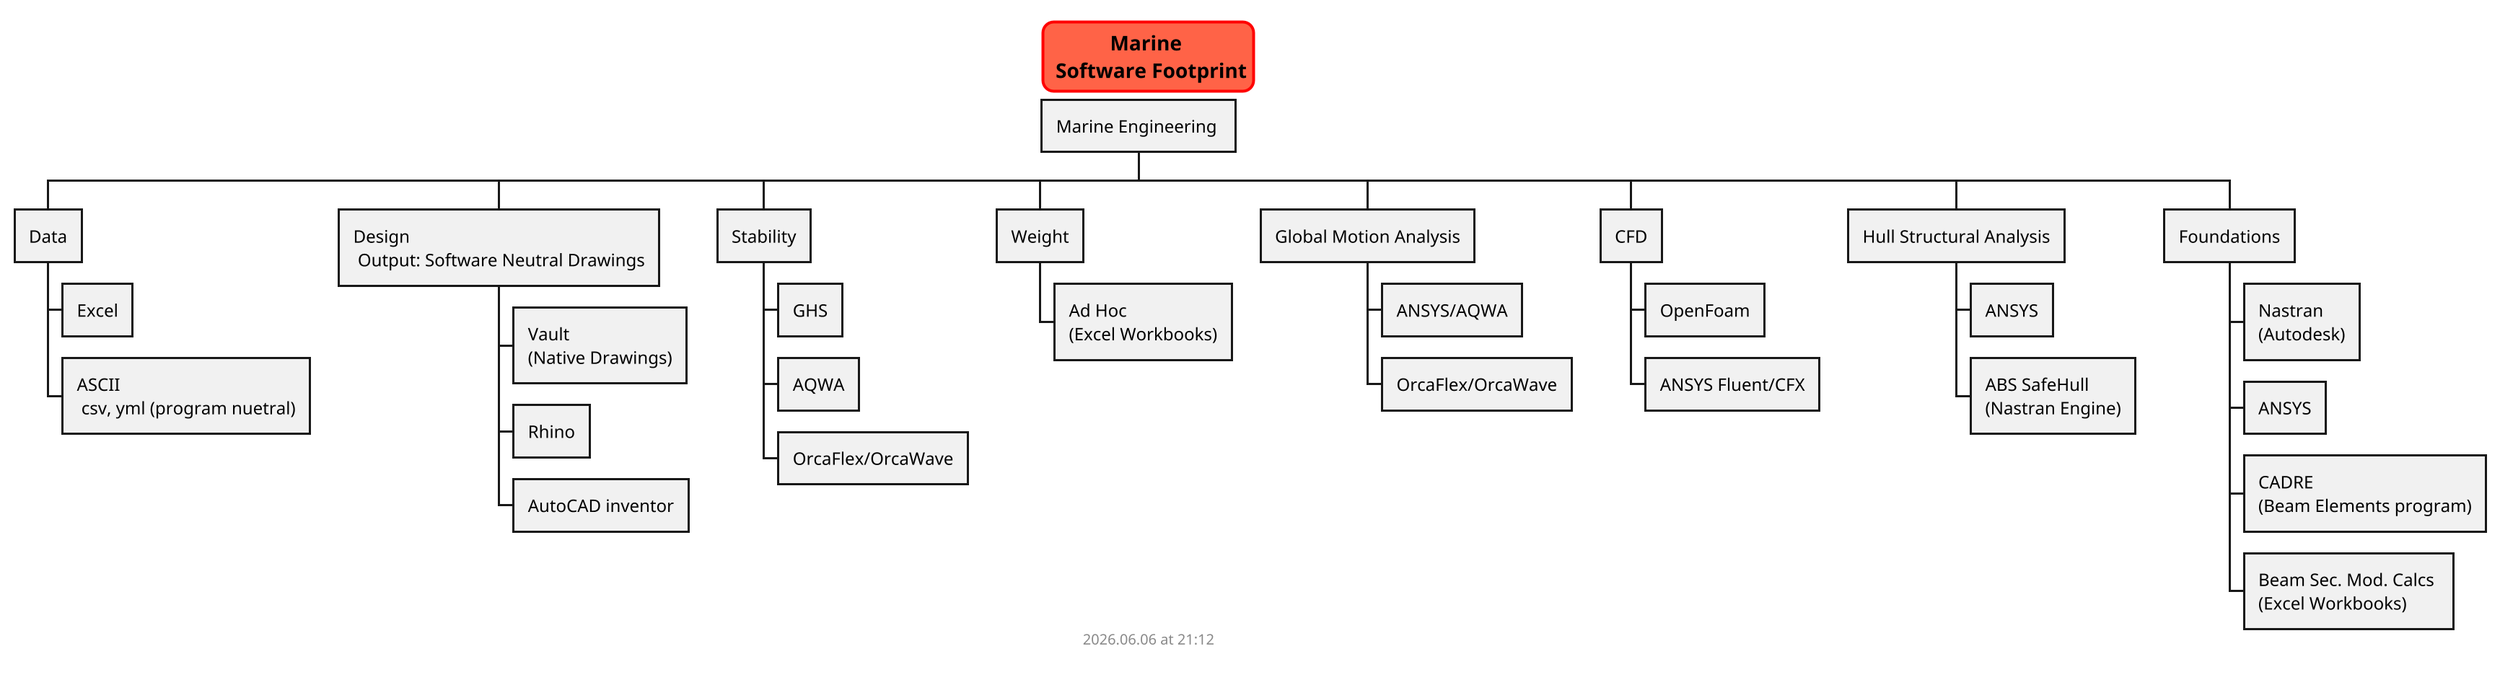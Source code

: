 @startwbs software_footprint

scale 2
skinparam titleBorderRoundCorner 15
skinparam titleBorderThickness 2
skinparam titleBorderColor red
skinparam titleBackgroundColor Tomato

title Marine \n Software Footprint

* Marine Engineering 

** Data
*** Excel
*** ASCII \n csv, yml (program nuetral)

** Design \n Output: Software Neutral Drawings
*** Vault \n(Native Drawings)
*** Rhino
*** AutoCAD inventor

** Stability
*** GHS
*** AQWA
*** OrcaFlex/OrcaWave

** Weight
*** Ad Hoc \n(Excel Workbooks)

** Global Motion Analysis
*** ANSYS/AQWA
*** OrcaFlex/OrcaWave

** CFD
*** OpenFoam
*** ANSYS Fluent/CFX

** Hull Structural Analysis
*** ANSYS
*** ABS SafeHull \n(Nastran Engine)

** Foundations
*** Nastran \n(Autodesk)
*** ANSYS
*** CADRE \n(Beam Elements program)
*** Beam Sec. Mod. Calcs \n(Excel Workbooks)

footer
%date("yyyy.MM.dd' at 'HH:mm")
%filename()
end footer

@endwbs

